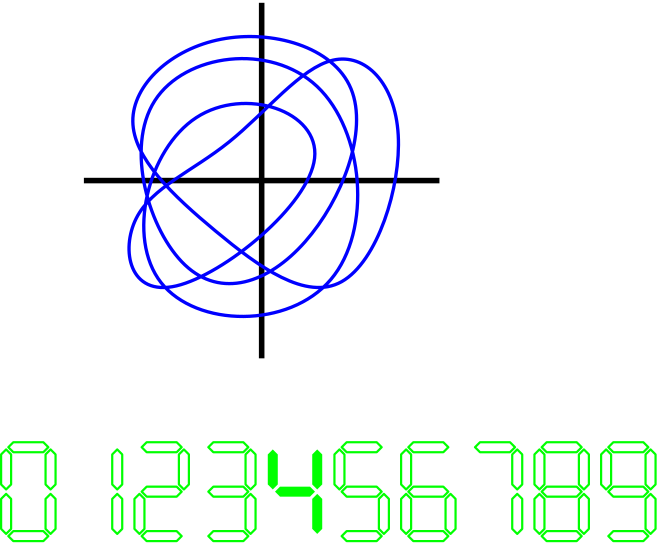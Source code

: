 <?xml version="1.0"?>
<!DOCTYPE ipe SYSTEM "ipe.dtd">
<ipe version="70107" creator="Ipe 7.2.2">
<info created="D:20160602123647" modified="D:20160602123647"/>
<ipestyle name="basic">
<symbol name="arrow/arc(spx)">
<path stroke="sym-stroke" fill="sym-stroke" pen="sym-pen">
0 0 m
-1 0.333 l
-1 -0.333 l
h
</path>
</symbol>
<symbol name="arrow/farc(spx)">
<path stroke="sym-stroke" fill="white" pen="sym-pen">
0 0 m
-1 0.333 l
-1 -0.333 l
h
</path>
</symbol>
<symbol name="arrow/ptarc(spx)">
<path stroke="sym-stroke" fill="sym-stroke" pen="sym-pen">
0 0 m
-1 0.333 l
-0.8 0 l
-1 -0.333 l
h
</path>
</symbol>
<symbol name="arrow/fptarc(spx)">
<path stroke="sym-stroke" fill="white" pen="sym-pen">
0 0 m
-1 0.333 l
-0.8 0 l
-1 -0.333 l
h
</path>
</symbol>
<symbol name="mark/circle(sx)" transformations="translations">
<path fill="sym-stroke">
0.6 0 0 0.6 0 0 e
0.4 0 0 0.4 0 0 e
</path>
</symbol>
<symbol name="mark/disk(sx)" transformations="translations">
<path fill="sym-stroke">
0.6 0 0 0.6 0 0 e
</path>
</symbol>
<symbol name="mark/fdisk(sfx)" transformations="translations">
<group>
<path fill="sym-fill">
0.5 0 0 0.5 0 0 e
</path>
<path fill="sym-stroke" fillrule="eofill">
0.6 0 0 0.6 0 0 e
0.4 0 0 0.4 0 0 e
</path>
</group>
</symbol>
<symbol name="mark/box(sx)" transformations="translations">
<path fill="sym-stroke" fillrule="eofill">
-0.6 -0.6 m
0.6 -0.6 l
0.6 0.6 l
-0.6 0.6 l
h
-0.4 -0.4 m
0.4 -0.4 l
0.4 0.4 l
-0.4 0.4 l
h
</path>
</symbol>
<symbol name="mark/square(sx)" transformations="translations">
<path fill="sym-stroke">
-0.6 -0.6 m
0.6 -0.6 l
0.6 0.6 l
-0.6 0.6 l
h
</path>
</symbol>
<symbol name="mark/fsquare(sfx)" transformations="translations">
<group>
<path fill="sym-fill">
-0.5 -0.5 m
0.5 -0.5 l
0.5 0.5 l
-0.5 0.5 l
h
</path>
<path fill="sym-stroke" fillrule="eofill">
-0.6 -0.6 m
0.6 -0.6 l
0.6 0.6 l
-0.6 0.6 l
h
-0.4 -0.4 m
0.4 -0.4 l
0.4 0.4 l
-0.4 0.4 l
h
</path>
</group>
</symbol>
<symbol name="mark/cross(sx)" transformations="translations">
<group>
<path fill="sym-stroke">
-0.43 -0.57 m
0.57 0.43 l
0.43 0.57 l
-0.57 -0.43 l
h
</path>
<path fill="sym-stroke">
-0.43 0.57 m
0.57 -0.43 l
0.43 -0.57 l
-0.57 0.43 l
h
</path>
</group>
</symbol>
<symbol name="arrow/fnormal(spx)">
<path stroke="sym-stroke" fill="white" pen="sym-pen">
0 0 m
-1 0.333 l
-1 -0.333 l
h
</path>
</symbol>
<symbol name="arrow/pointed(spx)">
<path stroke="sym-stroke" fill="sym-stroke" pen="sym-pen">
0 0 m
-1 0.333 l
-0.8 0 l
-1 -0.333 l
h
</path>
</symbol>
<symbol name="arrow/fpointed(spx)">
<path stroke="sym-stroke" fill="white" pen="sym-pen">
0 0 m
-1 0.333 l
-0.8 0 l
-1 -0.333 l
h
</path>
</symbol>
<symbol name="arrow/linear(spx)">
<path stroke="sym-stroke" pen="sym-pen">
-1 0.333 m
0 0 l
-1 -0.333 l
</path>
</symbol>
<symbol name="arrow/fdouble(spx)">
<path stroke="sym-stroke" fill="white" pen="sym-pen">
0 0 m
-1 0.333 l
-1 -0.333 l
h
-1 0 m
-2 0.333 l
-2 -0.333 l
h
</path>
</symbol>
<symbol name="arrow/double(spx)">
<path stroke="sym-stroke" fill="sym-stroke" pen="sym-pen">
0 0 m
-1 0.333 l
-1 -0.333 l
h
-1 0 m
-2 0.333 l
-2 -0.333 l
h
</path>
</symbol>
<pen name="heavier" value="0.8"/>
<pen name="fat" value="1.2"/>
<pen name="ultrafat" value="2"/>
<symbolsize name="large" value="5"/>
<symbolsize name="small" value="2"/>
<symbolsize name="tiny" value="1.1"/>
<arrowsize name="large" value="10"/>
<arrowsize name="small" value="5"/>
<arrowsize name="tiny" value="3"/>
<color name="red" value="1 0 0"/>
<color name="green" value="0 1 0"/>
<color name="blue" value="0 0 1"/>
<color name="yellow" value="1 1 0"/>
<color name="orange" value="1 0.647 0"/>
<color name="gold" value="1 0.843 0"/>
<color name="purple" value="0.627 0.125 0.941"/>
<color name="gray" value="0.745"/>
<color name="brown" value="0.647 0.165 0.165"/>
<color name="navy" value="0 0 0.502"/>
<color name="pink" value="1 0.753 0.796"/>
<color name="seagreen" value="0.18 0.545 0.341"/>
<color name="turquoise" value="0.251 0.878 0.816"/>
<color name="violet" value="0.933 0.51 0.933"/>
<color name="darkblue" value="0 0 0.545"/>
<color name="darkcyan" value="0 0.545 0.545"/>
<color name="darkgray" value="0.663"/>
<color name="darkgreen" value="0 0.392 0"/>
<color name="darkmagenta" value="0.545 0 0.545"/>
<color name="darkorange" value="1 0.549 0"/>
<color name="darkred" value="0.545 0 0"/>
<color name="lightblue" value="0.678 0.847 0.902"/>
<color name="lightcyan" value="0.878 1 1"/>
<color name="lightgray" value="0.827"/>
<color name="lightgreen" value="0.565 0.933 0.565"/>
<color name="lightyellow" value="1 1 0.878"/>
<dashstyle name="dashed" value="[4] 0"/>
<dashstyle name="dotted" value="[1 3] 0"/>
<dashstyle name="dash dotted" value="[4 2 1 2] 0"/>
<dashstyle name="dash dot dotted" value="[4 2 1 2 1 2] 0"/>
<textsize name="large" value="\large"/>
<textsize name="Large" value="\Large"/>
<textsize name="LARGE" value="\LARGE"/>
<textsize name="huge" value="\huge"/>
<textsize name="Huge" value="\Huge"/>
<textsize name="small" value="\small"/>
<textsize name="footnote" value="\footnotesize"/>
<textsize name="tiny" value="\tiny"/>
<textstyle name="center" begin="\begin{center}" end="\end{center}"/>
<textstyle name="itemize" begin="\begin{itemize}" end="\end{itemize}"/>
<textstyle name="item" begin="\begin{itemize}\item{}" end="\end{itemize}"/>
<gridsize name="4 pts" value="4"/>
<gridsize name="8 pts (~3 mm)" value="8"/>
<gridsize name="16 pts (~6 mm)" value="16"/>
<gridsize name="32 pts (~12 mm)" value="32"/>
<gridsize name="10 pts (~3.5 mm)" value="10"/>
<gridsize name="20 pts (~7 mm)" value="20"/>
<gridsize name="14 pts (~5 mm)" value="14"/>
<gridsize name="28 pts (~10 mm)" value="28"/>
<gridsize name="56 pts (~20 mm)" value="56"/>
<anglesize name="90 deg" value="90"/>
<anglesize name="60 deg" value="60"/>
<anglesize name="45 deg" value="45"/>
<anglesize name="30 deg" value="30"/>
<anglesize name="22.5 deg" value="22.5"/>
<opacity name="10%" value="0.1"/>
<opacity name="30%" value="0.3"/>
<opacity name="50%" value="0.5"/>
<opacity name="75%" value="0.75"/>
<tiling name="falling" angle="-60" step="4" width="1"/>
<tiling name="rising" angle="30" step="4" width="1"/>
</ipestyle>
<page>
<layer name="alpha"/>
<view layers="alpha" active="alpha"/>
<path layer="alpha" stroke="black" pen="ultrafat">
256 704 m
256 576 l
</path>
<path stroke="black" pen="ultrafat">
192 640 m
320 640 l
</path>
<path stroke="blue" pen="fat">
304 656
222.906 683.107
199.199 587.564
299.053 586.127
289.714 693.882
197.763 681.67
224.342 591.874
275.347 608.396
304.081 682.388
237.273 700.348
195.608 661.556
237.991 621.327
288.996 583.972
314.857 664.429
282.53 696.756
245.24 648.627
202.073 632.103
211.412 581.098 u
</path>
<group>
<group matrix="0.125 0 0 0.125 340 448">
<path matrix="0.9 0 0 0.9 12.8 70.4" stroke="green" pen="heavier">
128 768 m
112 752 l
112 656 l
128 640 l
144 656 l
144 752 l
h
</path>
<path matrix="0.9 0 0 0.9 12.8 57.6" stroke="green" pen="heavier">
128 640 m
112 624 l
112 528 l
128 512 l
144 528 l
144 624 l
h
</path>
<path matrix="0.9 0 0 0.9 19.2 76.8" stroke="green" pen="heavier">
128 768 m
144 752 l
240 752 l
256 768 l
240 784 l
144 784 l
h
</path>
<path matrix="0.9 0 0 0.9 25.6 70.4" stroke="green" pen="heavier">
256 768 m
240 752 l
240 656 l
256 640 l
272 656 l
272 752 l
h
</path>
<path matrix="0.9 0 0 0.9 25.6 57.6" stroke="green" pen="heavier">
256 640 m
240 624 l
240 528 l
256 512 l
272 528 l
272 624 l
h
</path>
<path matrix="0.9 0 0 0.9 19.2 51.2" stroke="green" pen="heavier">
256 512 m
240 528 l
144 528 l
128 512 l
144 496 l
240 496 l
h
</path>
<path matrix="0.9 0 0 0.9 19.2 64" stroke="green" pen="heavier">
128 640 m
144 624 l
240 624 l
256 640 l
240 656 l
144 656 l
h
</path>
</group>
<path matrix="0.1125 0 0 0.1125 149.6 456.8" stroke="green" pen="heavier">
128 768 m
112 752 l
112 656 l
128 640 l
144 656 l
144 752 l
h
</path>
<path matrix="0.1125 0 0 0.1125 149.6 455.2" stroke="green" pen="heavier">
128 640 m
112 624 l
112 528 l
128 512 l
144 528 l
144 624 l
h
</path>
<path matrix="0.1125 0 0 0.1125 150.4 457.6" stroke="green" pen="heavier">
128 768 m
144 752 l
240 752 l
256 768 l
240 784 l
144 784 l
h
</path>
<path matrix="0.1125 0 0 0.1125 151.2 456.8" stroke="green" pen="heavier">
256 768 m
240 752 l
240 656 l
256 640 l
272 656 l
272 752 l
h
</path>
<path matrix="0.1125 0 0 0.1125 151.2 455.2" stroke="green" pen="heavier">
256 640 m
240 624 l
240 528 l
256 512 l
272 528 l
272 624 l
h
</path>
<path matrix="0.1125 0 0 0.1125 150.4 454.4" stroke="green" pen="heavier">
256 512 m
240 528 l
144 528 l
128 512 l
144 496 l
240 496 l
h
</path>
<path matrix="0.1125 0 0 0.1125 175.2 456.8" stroke="green" pen="heavier">
256 768 m
240 752 l
240 656 l
256 640 l
272 656 l
272 752 l
h
</path>
<path matrix="0.1125 0 0 0.1125 175.2 455.2" stroke="green" pen="heavier">
256 640 m
240 624 l
240 528 l
256 512 l
272 528 l
272 624 l
h
</path>
<path matrix="0.1125 0 0 0.1125 197.6 455.2" stroke="green" pen="heavier">
128 640 m
112 624 l
112 528 l
128 512 l
144 528 l
144 624 l
h
</path>
<path matrix="0.1125 0 0 0.1125 198.4 457.6" stroke="green" pen="heavier">
128 768 m
144 752 l
240 752 l
256 768 l
240 784 l
144 784 l
h
</path>
<path matrix="0.1125 0 0 0.1125 199.2 456.8" stroke="green" pen="heavier">
256 768 m
240 752 l
240 656 l
256 640 l
272 656 l
272 752 l
h
</path>
<path matrix="0.1125 0 0 0.1125 198.4 454.4" stroke="green" pen="heavier">
256 512 m
240 528 l
144 528 l
128 512 l
144 496 l
240 496 l
h
</path>
<path matrix="0.1125 0 0 0.1125 198.4 456" stroke="green" pen="heavier">
128 640 m
144 624 l
240 624 l
256 640 l
240 656 l
144 656 l
h
</path>
<path matrix="0.1125 0 0 0.1125 222.4 457.6" stroke="green" pen="heavier">
128 768 m
144 752 l
240 752 l
256 768 l
240 784 l
144 784 l
h
</path>
<path matrix="0.1125 0 0 0.1125 223.2 456.8" stroke="green" pen="heavier">
256 768 m
240 752 l
240 656 l
256 640 l
272 656 l
272 752 l
h
</path>
<path matrix="0.1125 0 0 0.1125 223.2 455.2" stroke="green" pen="heavier">
256 640 m
240 624 l
240 528 l
256 512 l
272 528 l
272 624 l
h
</path>
<path matrix="0.1125 0 0 0.1125 222.4 454.4" stroke="green" pen="heavier">
256 512 m
240 528 l
144 528 l
128 512 l
144 496 l
240 496 l
h
</path>
<path matrix="0.1125 0 0 0.1125 222.4 456" stroke="green" pen="heavier">
128 640 m
144 624 l
240 624 l
256 640 l
240 656 l
144 656 l
h
</path>
<path matrix="0.1125 0 0 0.1125 245.6 456.8" fill="green">
128 768 m
112 752 l
112 656 l
128 640 l
144 656 l
144 752 l
h
</path>
<path matrix="0.1125 0 0 0.1125 247.2 456.8" fill="green">
256 768 m
240 752 l
240 656 l
256 640 l
272 656 l
272 752 l
h
</path>
<path matrix="0.1125 0 0 0.1125 247.2 455.2" fill="green">
256 640 m
240 624 l
240 528 l
256 512 l
272 528 l
272 624 l
h
</path>
<path matrix="0.1125 0 0 0.1125 246.4 456" fill="green">
128 640 m
144 624 l
240 624 l
256 640 l
240 656 l
144 656 l
h
</path>
<path matrix="0.1125 0 0 0.1125 269.6 456.8" stroke="green" pen="heavier">
128 768 m
112 752 l
112 656 l
128 640 l
144 656 l
144 752 l
h
</path>
<path matrix="0.1125 0 0 0.1125 270.4 457.6" stroke="green" pen="heavier">
128 768 m
144 752 l
240 752 l
256 768 l
240 784 l
144 784 l
h
</path>
<path matrix="0.1125 0 0 0.1125 271.2 455.2" stroke="green" pen="heavier">
256 640 m
240 624 l
240 528 l
256 512 l
272 528 l
272 624 l
h
</path>
<path matrix="0.1125 0 0 0.1125 270.4 454.4" stroke="green" pen="heavier">
256 512 m
240 528 l
144 528 l
128 512 l
144 496 l
240 496 l
h
</path>
<path matrix="0.1125 0 0 0.1125 270.4 456" stroke="green" pen="heavier">
128 640 m
144 624 l
240 624 l
256 640 l
240 656 l
144 656 l
h
</path>
<path matrix="0.1125 0 0 0.1125 293.6 456.8" stroke="green" pen="heavier">
128 768 m
112 752 l
112 656 l
128 640 l
144 656 l
144 752 l
h
</path>
<path matrix="0.1125 0 0 0.1125 293.6 455.2" stroke="green" pen="heavier">
128 640 m
112 624 l
112 528 l
128 512 l
144 528 l
144 624 l
h
</path>
<path matrix="0.1125 0 0 0.1125 294.4 457.6" stroke="green" pen="heavier">
128 768 m
144 752 l
240 752 l
256 768 l
240 784 l
144 784 l
h
</path>
<path matrix="0.1125 0 0 0.1125 295.2 455.2" stroke="green" pen="heavier">
256 640 m
240 624 l
240 528 l
256 512 l
272 528 l
272 624 l
h
</path>
<path matrix="0.1125 0 0 0.1125 294.4 454.4" stroke="green" pen="heavier">
256 512 m
240 528 l
144 528 l
128 512 l
144 496 l
240 496 l
h
</path>
<path matrix="0.1125 0 0 0.1125 294.4 456" stroke="green" pen="heavier">
128 640 m
144 624 l
240 624 l
256 640 l
240 656 l
144 656 l
h
</path>
<path matrix="0.1125 0 0 0.1125 318.4 457.6" stroke="green" pen="heavier">
128 768 m
144 752 l
240 752 l
256 768 l
240 784 l
144 784 l
h
</path>
<path matrix="0.1125 0 0 0.1125 319.2 456.8" stroke="green" pen="heavier">
256 768 m
240 752 l
240 656 l
256 640 l
272 656 l
272 752 l
h
</path>
<path matrix="0.1125 0 0 0.1125 319.2 455.2" stroke="green" pen="heavier">
256 640 m
240 624 l
240 528 l
256 512 l
272 528 l
272 624 l
h
</path>
<path matrix="0.1125 0 0 0.1125 365.6 456.8" stroke="green" pen="heavier">
128 768 m
112 752 l
112 656 l
128 640 l
144 656 l
144 752 l
h
</path>
<path matrix="0.1125 0 0 0.1125 366.4 457.6" stroke="green" pen="heavier">
128 768 m
144 752 l
240 752 l
256 768 l
240 784 l
144 784 l
h
</path>
<path matrix="0.1125 0 0 0.1125 367.2 456.8" stroke="green" pen="heavier">
256 768 m
240 752 l
240 656 l
256 640 l
272 656 l
272 752 l
h
</path>
<path matrix="0.1125 0 0 0.1125 367.2 455.2" stroke="green" pen="heavier">
256 640 m
240 624 l
240 528 l
256 512 l
272 528 l
272 624 l
h
</path>
<path matrix="0.1125 0 0 0.1125 366.4 454.4" stroke="green" pen="heavier">
256 512 m
240 528 l
144 528 l
128 512 l
144 496 l
240 496 l
h
</path>
<path matrix="0.1125 0 0 0.1125 366.4 456" stroke="green" pen="heavier">
128 640 m
144 624 l
240 624 l
256 640 l
240 656 l
144 656 l
h
</path>
</group>
</page>
</ipe>
